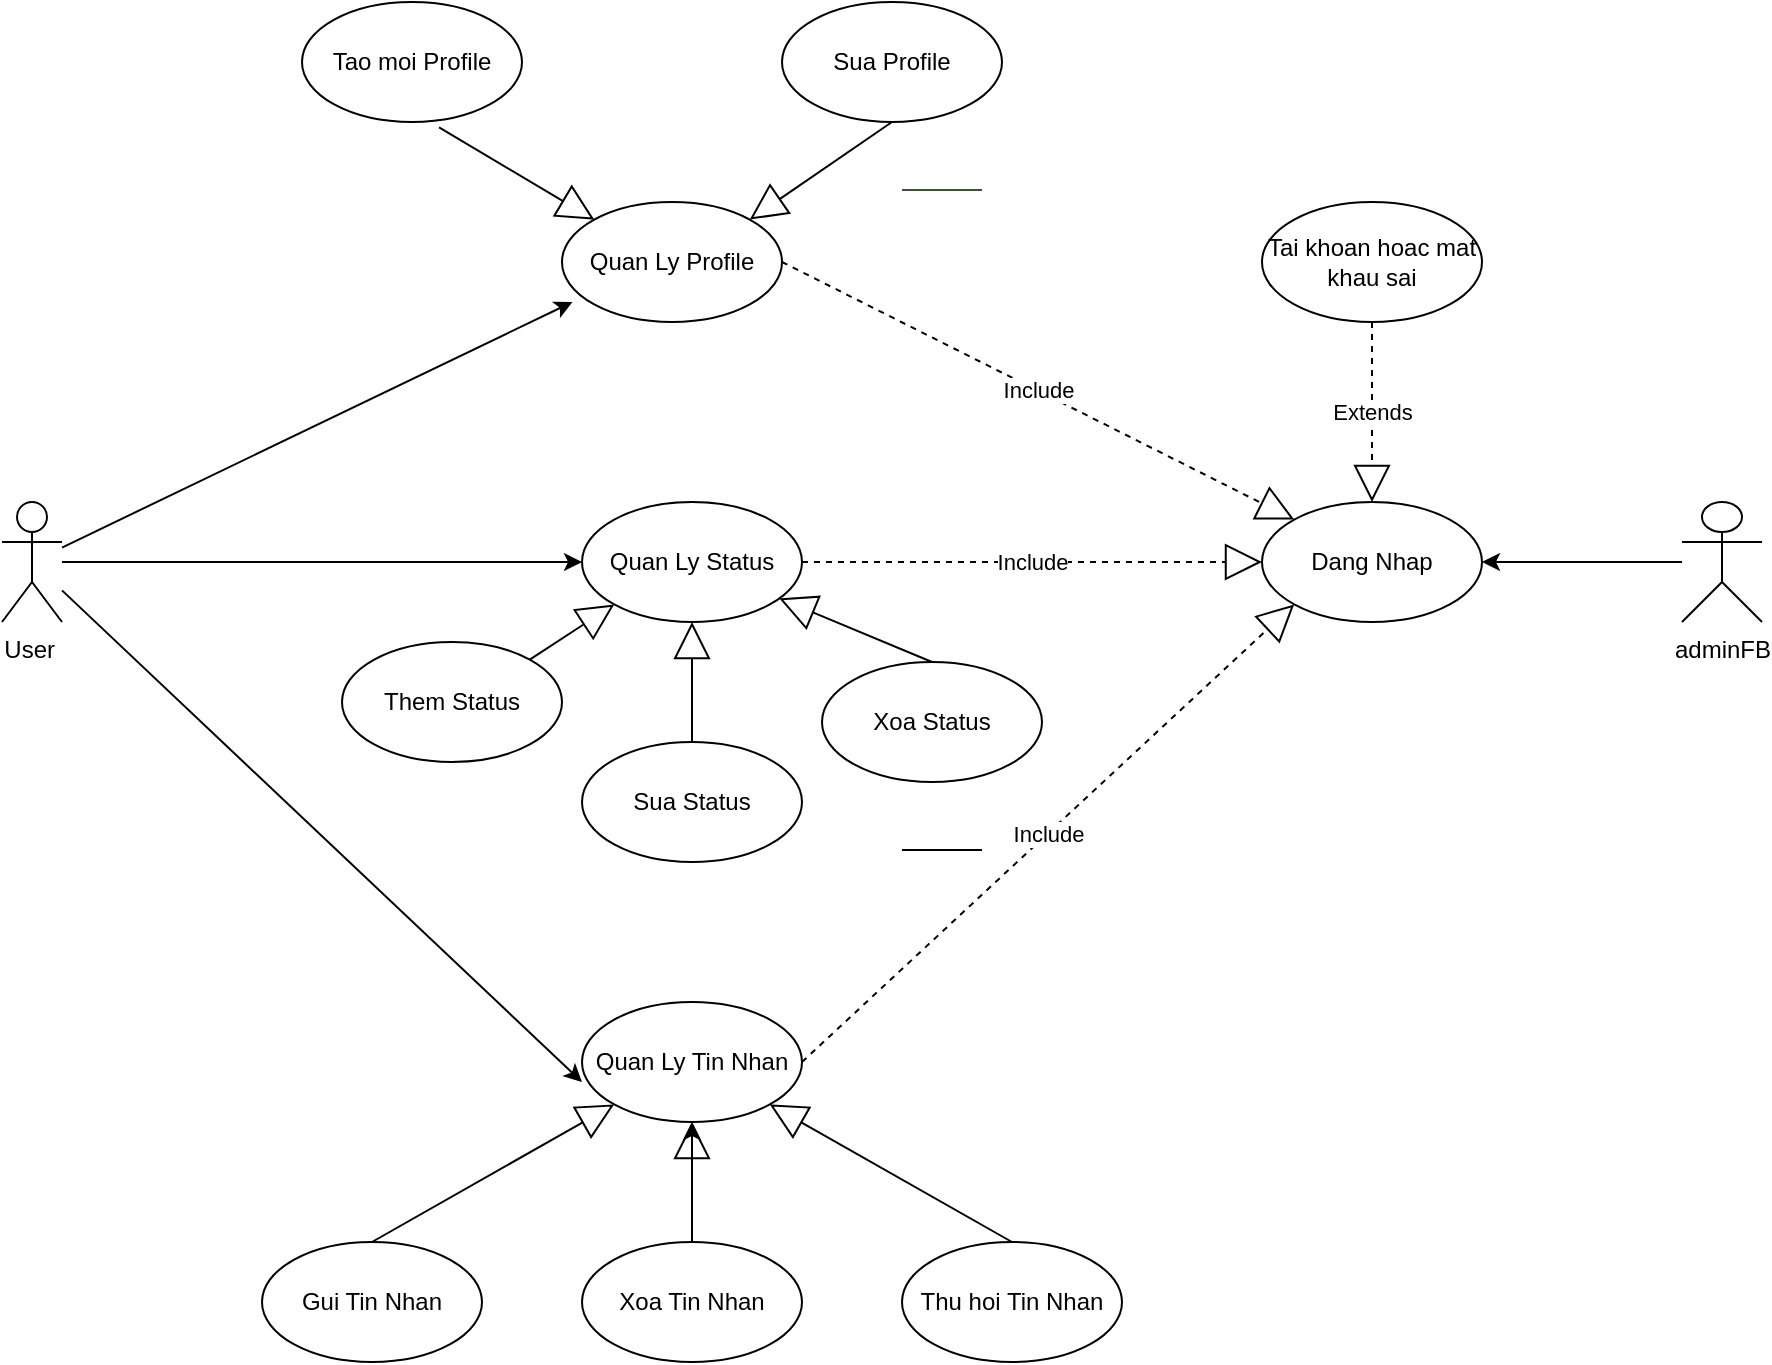 <mxfile version="17.4.0" type="github">
  <diagram id="HipqOI7N-YpQ7gZf3AqM" name="Page-1">
    <mxGraphModel dx="2204" dy="1896" grid="1" gridSize="10" guides="1" tooltips="1" connect="1" arrows="1" fold="1" page="1" pageScale="1" pageWidth="827" pageHeight="1169" math="0" shadow="0">
      <root>
        <mxCell id="0" />
        <mxCell id="1" parent="0" />
        <mxCell id="W3I0AFqOudHmus0ZoI7s-26" style="edgeStyle=none;rounded=0;orthogonalLoop=1;jettySize=auto;html=1;" edge="1" parent="1" source="W3I0AFqOudHmus0ZoI7s-5" target="W3I0AFqOudHmus0ZoI7s-9">
          <mxGeometry relative="1" as="geometry" />
        </mxCell>
        <mxCell id="W3I0AFqOudHmus0ZoI7s-34" style="edgeStyle=none;rounded=0;orthogonalLoop=1;jettySize=auto;html=1;entryX=0;entryY=0.667;entryDx=0;entryDy=0;entryPerimeter=0;" edge="1" parent="1" source="W3I0AFqOudHmus0ZoI7s-5" target="W3I0AFqOudHmus0ZoI7s-10">
          <mxGeometry relative="1" as="geometry" />
        </mxCell>
        <mxCell id="W3I0AFqOudHmus0ZoI7s-5" value="User&amp;nbsp;" style="shape=umlActor;verticalLabelPosition=bottom;verticalAlign=top;html=1;" vertex="1" parent="1">
          <mxGeometry x="-20" y="150" width="30" height="60" as="geometry" />
        </mxCell>
        <mxCell id="W3I0AFqOudHmus0ZoI7s-6" value="Quan Ly Profile" style="ellipse;whiteSpace=wrap;html=1;" vertex="1" parent="1">
          <mxGeometry x="260" width="110" height="60" as="geometry" />
        </mxCell>
        <mxCell id="W3I0AFqOudHmus0ZoI7s-7" style="rounded=0;orthogonalLoop=1;jettySize=auto;html=1;entryX=0.048;entryY=0.833;entryDx=0;entryDy=0;entryPerimeter=0;" edge="1" parent="1" source="W3I0AFqOudHmus0ZoI7s-5" target="W3I0AFqOudHmus0ZoI7s-6">
          <mxGeometry relative="1" as="geometry" />
        </mxCell>
        <mxCell id="W3I0AFqOudHmus0ZoI7s-9" value="Quan Ly Status" style="ellipse;whiteSpace=wrap;html=1;" vertex="1" parent="1">
          <mxGeometry x="270" y="150" width="110" height="60" as="geometry" />
        </mxCell>
        <mxCell id="W3I0AFqOudHmus0ZoI7s-10" value="Quan Ly Tin Nhan" style="ellipse;whiteSpace=wrap;html=1;" vertex="1" parent="1">
          <mxGeometry x="270" y="400" width="110" height="60" as="geometry" />
        </mxCell>
        <mxCell id="W3I0AFqOudHmus0ZoI7s-11" value="Tao moi Profile" style="ellipse;whiteSpace=wrap;html=1;" vertex="1" parent="1">
          <mxGeometry x="130" y="-100" width="110" height="60" as="geometry" />
        </mxCell>
        <mxCell id="W3I0AFqOudHmus0ZoI7s-12" value="Sua Profile" style="ellipse;whiteSpace=wrap;html=1;" vertex="1" parent="1">
          <mxGeometry x="370" y="-100" width="110" height="60" as="geometry" />
        </mxCell>
        <mxCell id="W3I0AFqOudHmus0ZoI7s-13" value="Them Status" style="ellipse;whiteSpace=wrap;html=1;" vertex="1" parent="1">
          <mxGeometry x="150" y="220" width="110" height="60" as="geometry" />
        </mxCell>
        <mxCell id="W3I0AFqOudHmus0ZoI7s-14" value="Xoa Status" style="ellipse;whiteSpace=wrap;html=1;" vertex="1" parent="1">
          <mxGeometry x="390" y="230" width="110" height="60" as="geometry" />
        </mxCell>
        <mxCell id="W3I0AFqOudHmus0ZoI7s-15" value="Sua Status" style="ellipse;whiteSpace=wrap;html=1;" vertex="1" parent="1">
          <mxGeometry x="270" y="270" width="110" height="60" as="geometry" />
        </mxCell>
        <mxCell id="W3I0AFqOudHmus0ZoI7s-17" value="Gui Tin Nhan" style="ellipse;whiteSpace=wrap;html=1;" vertex="1" parent="1">
          <mxGeometry x="110" y="520" width="110" height="60" as="geometry" />
        </mxCell>
        <mxCell id="W3I0AFqOudHmus0ZoI7s-38" value="" style="edgeStyle=none;rounded=0;orthogonalLoop=1;jettySize=auto;html=1;" edge="1" parent="1" source="W3I0AFqOudHmus0ZoI7s-18" target="W3I0AFqOudHmus0ZoI7s-10">
          <mxGeometry relative="1" as="geometry" />
        </mxCell>
        <mxCell id="W3I0AFqOudHmus0ZoI7s-18" value="Xoa Tin Nhan" style="ellipse;whiteSpace=wrap;html=1;" vertex="1" parent="1">
          <mxGeometry x="270" y="520" width="110" height="60" as="geometry" />
        </mxCell>
        <mxCell id="W3I0AFqOudHmus0ZoI7s-19" value="Thu hoi Tin Nhan" style="ellipse;whiteSpace=wrap;html=1;" vertex="1" parent="1">
          <mxGeometry x="430" y="520" width="110" height="60" as="geometry" />
        </mxCell>
        <mxCell id="W3I0AFqOudHmus0ZoI7s-20" value="Dang Nhap" style="ellipse;whiteSpace=wrap;html=1;" vertex="1" parent="1">
          <mxGeometry x="610" y="150" width="110" height="60" as="geometry" />
        </mxCell>
        <mxCell id="W3I0AFqOudHmus0ZoI7s-41" style="edgeStyle=none;rounded=0;orthogonalLoop=1;jettySize=auto;html=1;" edge="1" parent="1" source="W3I0AFqOudHmus0ZoI7s-21" target="W3I0AFqOudHmus0ZoI7s-20">
          <mxGeometry relative="1" as="geometry" />
        </mxCell>
        <mxCell id="W3I0AFqOudHmus0ZoI7s-21" value="adminFB" style="shape=umlActor;verticalLabelPosition=bottom;verticalAlign=top;html=1;" vertex="1" parent="1">
          <mxGeometry x="820" y="150" width="40" height="60" as="geometry" />
        </mxCell>
        <mxCell id="W3I0AFqOudHmus0ZoI7s-25" value="Tai khoan hoac mat khau sai" style="ellipse;whiteSpace=wrap;html=1;" vertex="1" parent="1">
          <mxGeometry x="610" width="110" height="60" as="geometry" />
        </mxCell>
        <mxCell id="W3I0AFqOudHmus0ZoI7s-28" value="" style="endArrow=block;endSize=16;endFill=0;html=1;rounded=0;exitX=0.5;exitY=1;exitDx=0;exitDy=0;entryX=1;entryY=0;entryDx=0;entryDy=0;" edge="1" parent="1" source="W3I0AFqOudHmus0ZoI7s-12" target="W3I0AFqOudHmus0ZoI7s-6">
          <mxGeometry width="160" relative="1" as="geometry">
            <mxPoint x="370" as="sourcePoint" />
            <mxPoint x="530" as="targetPoint" />
          </mxGeometry>
        </mxCell>
        <mxCell id="W3I0AFqOudHmus0ZoI7s-30" value="" style="endArrow=block;endSize=16;endFill=0;html=1;rounded=0;entryX=0;entryY=0;entryDx=0;entryDy=0;exitX=0.623;exitY=1.045;exitDx=0;exitDy=0;exitPerimeter=0;" edge="1" parent="1" source="W3I0AFqOudHmus0ZoI7s-11" target="W3I0AFqOudHmus0ZoI7s-6">
          <mxGeometry width="160" relative="1" as="geometry">
            <mxPoint x="200" y="-50" as="sourcePoint" />
            <mxPoint x="141.17" y="0.02" as="targetPoint" />
          </mxGeometry>
        </mxCell>
        <mxCell id="W3I0AFqOudHmus0ZoI7s-31" value="" style="endArrow=block;endSize=16;endFill=0;html=1;rounded=0;exitX=0.5;exitY=0;exitDx=0;exitDy=0;" edge="1" parent="1" source="W3I0AFqOudHmus0ZoI7s-14" target="W3I0AFqOudHmus0ZoI7s-9">
          <mxGeometry width="160" relative="1" as="geometry">
            <mxPoint x="471.04" y="220" as="sourcePoint" />
            <mxPoint x="400.001" y="268.825" as="targetPoint" />
          </mxGeometry>
        </mxCell>
        <mxCell id="W3I0AFqOudHmus0ZoI7s-32" value="" style="endArrow=block;endSize=16;endFill=0;html=1;rounded=0;exitX=0.5;exitY=0;exitDx=0;exitDy=0;entryX=0.5;entryY=1;entryDx=0;entryDy=0;" edge="1" parent="1" source="W3I0AFqOudHmus0ZoI7s-15" target="W3I0AFqOudHmus0ZoI7s-9">
          <mxGeometry width="160" relative="1" as="geometry">
            <mxPoint x="481.04" y="230" as="sourcePoint" />
            <mxPoint x="384.141" y="203.474" as="targetPoint" />
          </mxGeometry>
        </mxCell>
        <mxCell id="W3I0AFqOudHmus0ZoI7s-33" value="" style="endArrow=block;endSize=16;endFill=0;html=1;rounded=0;exitX=1;exitY=0;exitDx=0;exitDy=0;entryX=0;entryY=1;entryDx=0;entryDy=0;" edge="1" parent="1" source="W3I0AFqOudHmus0ZoI7s-13" target="W3I0AFqOudHmus0ZoI7s-9">
          <mxGeometry width="160" relative="1" as="geometry">
            <mxPoint x="280.0" y="250" as="sourcePoint" />
            <mxPoint x="280.0" y="190" as="targetPoint" />
          </mxGeometry>
        </mxCell>
        <mxCell id="W3I0AFqOudHmus0ZoI7s-35" value="" style="endArrow=block;endSize=16;endFill=0;html=1;rounded=0;exitX=0.5;exitY=0;exitDx=0;exitDy=0;entryX=0;entryY=1;entryDx=0;entryDy=0;" edge="1" parent="1" source="W3I0AFqOudHmus0ZoI7s-17" target="W3I0AFqOudHmus0ZoI7s-10">
          <mxGeometry width="160" relative="1" as="geometry">
            <mxPoint x="170.0" y="460" as="sourcePoint" />
            <mxPoint x="170.0" y="400" as="targetPoint" />
          </mxGeometry>
        </mxCell>
        <mxCell id="W3I0AFqOudHmus0ZoI7s-36" value="" style="endArrow=block;endSize=16;endFill=0;html=1;rounded=0;exitX=0.5;exitY=0;exitDx=0;exitDy=0;entryX=0.5;entryY=1;entryDx=0;entryDy=0;" edge="1" parent="1" source="W3I0AFqOudHmus0ZoI7s-18" target="W3I0AFqOudHmus0ZoI7s-10">
          <mxGeometry width="160" relative="1" as="geometry">
            <mxPoint x="175.0" y="470" as="sourcePoint" />
            <mxPoint x="296.039" y="461.175" as="targetPoint" />
          </mxGeometry>
        </mxCell>
        <mxCell id="W3I0AFqOudHmus0ZoI7s-40" value="" style="endArrow=block;endSize=16;endFill=0;html=1;rounded=0;exitX=0.5;exitY=0;exitDx=0;exitDy=0;entryX=1;entryY=1;entryDx=0;entryDy=0;" edge="1" parent="1" source="W3I0AFqOudHmus0ZoI7s-19" target="W3I0AFqOudHmus0ZoI7s-10">
          <mxGeometry width="160" relative="1" as="geometry">
            <mxPoint x="430.0" y="490" as="sourcePoint" />
            <mxPoint x="430.0" y="430" as="targetPoint" />
          </mxGeometry>
        </mxCell>
        <mxCell id="W3I0AFqOudHmus0ZoI7s-42" value="Include" style="endArrow=block;endSize=16;endFill=0;html=1;rounded=0;exitX=1;exitY=0.5;exitDx=0;exitDy=0;entryX=0;entryY=1;entryDx=0;entryDy=0;dashed=1;" edge="1" parent="1" source="W3I0AFqOudHmus0ZoI7s-10" target="W3I0AFqOudHmus0ZoI7s-20">
          <mxGeometry width="160" relative="1" as="geometry">
            <mxPoint x="380" y="400" as="sourcePoint" />
            <mxPoint x="540" y="400" as="targetPoint" />
          </mxGeometry>
        </mxCell>
        <mxCell id="W3I0AFqOudHmus0ZoI7s-43" value="Include" style="endArrow=block;endSize=16;endFill=0;html=1;rounded=0;exitX=1;exitY=0.5;exitDx=0;exitDy=0;dashed=1;" edge="1" parent="1" source="W3I0AFqOudHmus0ZoI7s-9" target="W3I0AFqOudHmus0ZoI7s-20">
          <mxGeometry width="160" relative="1" as="geometry">
            <mxPoint x="370" y="174.38" as="sourcePoint" />
            <mxPoint x="584.31" y="100.0" as="targetPoint" />
          </mxGeometry>
        </mxCell>
        <mxCell id="W3I0AFqOudHmus0ZoI7s-44" value="Include" style="endArrow=block;endSize=16;endFill=0;html=1;rounded=0;exitX=1;exitY=0.5;exitDx=0;exitDy=0;dashed=1;entryX=0;entryY=0;entryDx=0;entryDy=0;" edge="1" parent="1" source="W3I0AFqOudHmus0ZoI7s-6" target="W3I0AFqOudHmus0ZoI7s-20">
          <mxGeometry width="160" relative="1" as="geometry">
            <mxPoint x="370" y="29.41" as="sourcePoint" />
            <mxPoint x="600.0" y="29.41" as="targetPoint" />
            <Array as="points" />
          </mxGeometry>
        </mxCell>
        <mxCell id="W3I0AFqOudHmus0ZoI7s-45" value="Extends" style="endArrow=block;endSize=16;endFill=0;html=1;rounded=0;dashed=1;entryX=0.5;entryY=0;entryDx=0;entryDy=0;exitX=0.5;exitY=1;exitDx=0;exitDy=0;" edge="1" parent="1" source="W3I0AFqOudHmus0ZoI7s-25" target="W3I0AFqOudHmus0ZoI7s-20">
          <mxGeometry width="160" relative="1" as="geometry">
            <mxPoint x="630" y="50" as="sourcePoint" />
            <mxPoint x="790" y="50" as="targetPoint" />
          </mxGeometry>
        </mxCell>
        <mxCell id="W3I0AFqOudHmus0ZoI7s-46" value="" style="line;strokeWidth=1;fillColor=none;align=left;verticalAlign=middle;spacingTop=-1;spacingLeft=3;spacingRight=3;rotatable=0;labelPosition=right;points=[];portConstraint=eastwest;" vertex="1" parent="1">
          <mxGeometry x="430" y="320" width="40" height="8" as="geometry" />
        </mxCell>
        <mxCell id="W3I0AFqOudHmus0ZoI7s-47" value="" style="line;strokeWidth=1;fillColor=none;align=left;verticalAlign=middle;spacingTop=-1;spacingLeft=3;spacingRight=3;rotatable=0;labelPosition=right;points=[];portConstraint=eastwest;" vertex="1" parent="1">
          <mxGeometry x="430" y="320" width="40" height="8" as="geometry" />
        </mxCell>
        <mxCell id="W3I0AFqOudHmus0ZoI7s-48" value="" style="line;strokeWidth=1;fillColor=none;align=left;verticalAlign=middle;spacingTop=-1;spacingLeft=3;spacingRight=3;rotatable=0;labelPosition=right;points=[];portConstraint=eastwest;" vertex="1" parent="1">
          <mxGeometry x="430" y="-10" width="40" height="8" as="geometry" />
        </mxCell>
        <mxCell id="W3I0AFqOudHmus0ZoI7s-49" value="" style="line;strokeWidth=1;fillColor=#6d8764;align=left;verticalAlign=middle;spacingTop=-1;spacingLeft=3;spacingRight=3;rotatable=0;labelPosition=right;points=[];portConstraint=eastwest;fontColor=#ffffff;strokeColor=#3A5431;" vertex="1" parent="1">
          <mxGeometry x="430" y="-10" width="40" height="8" as="geometry" />
        </mxCell>
      </root>
    </mxGraphModel>
  </diagram>
</mxfile>
